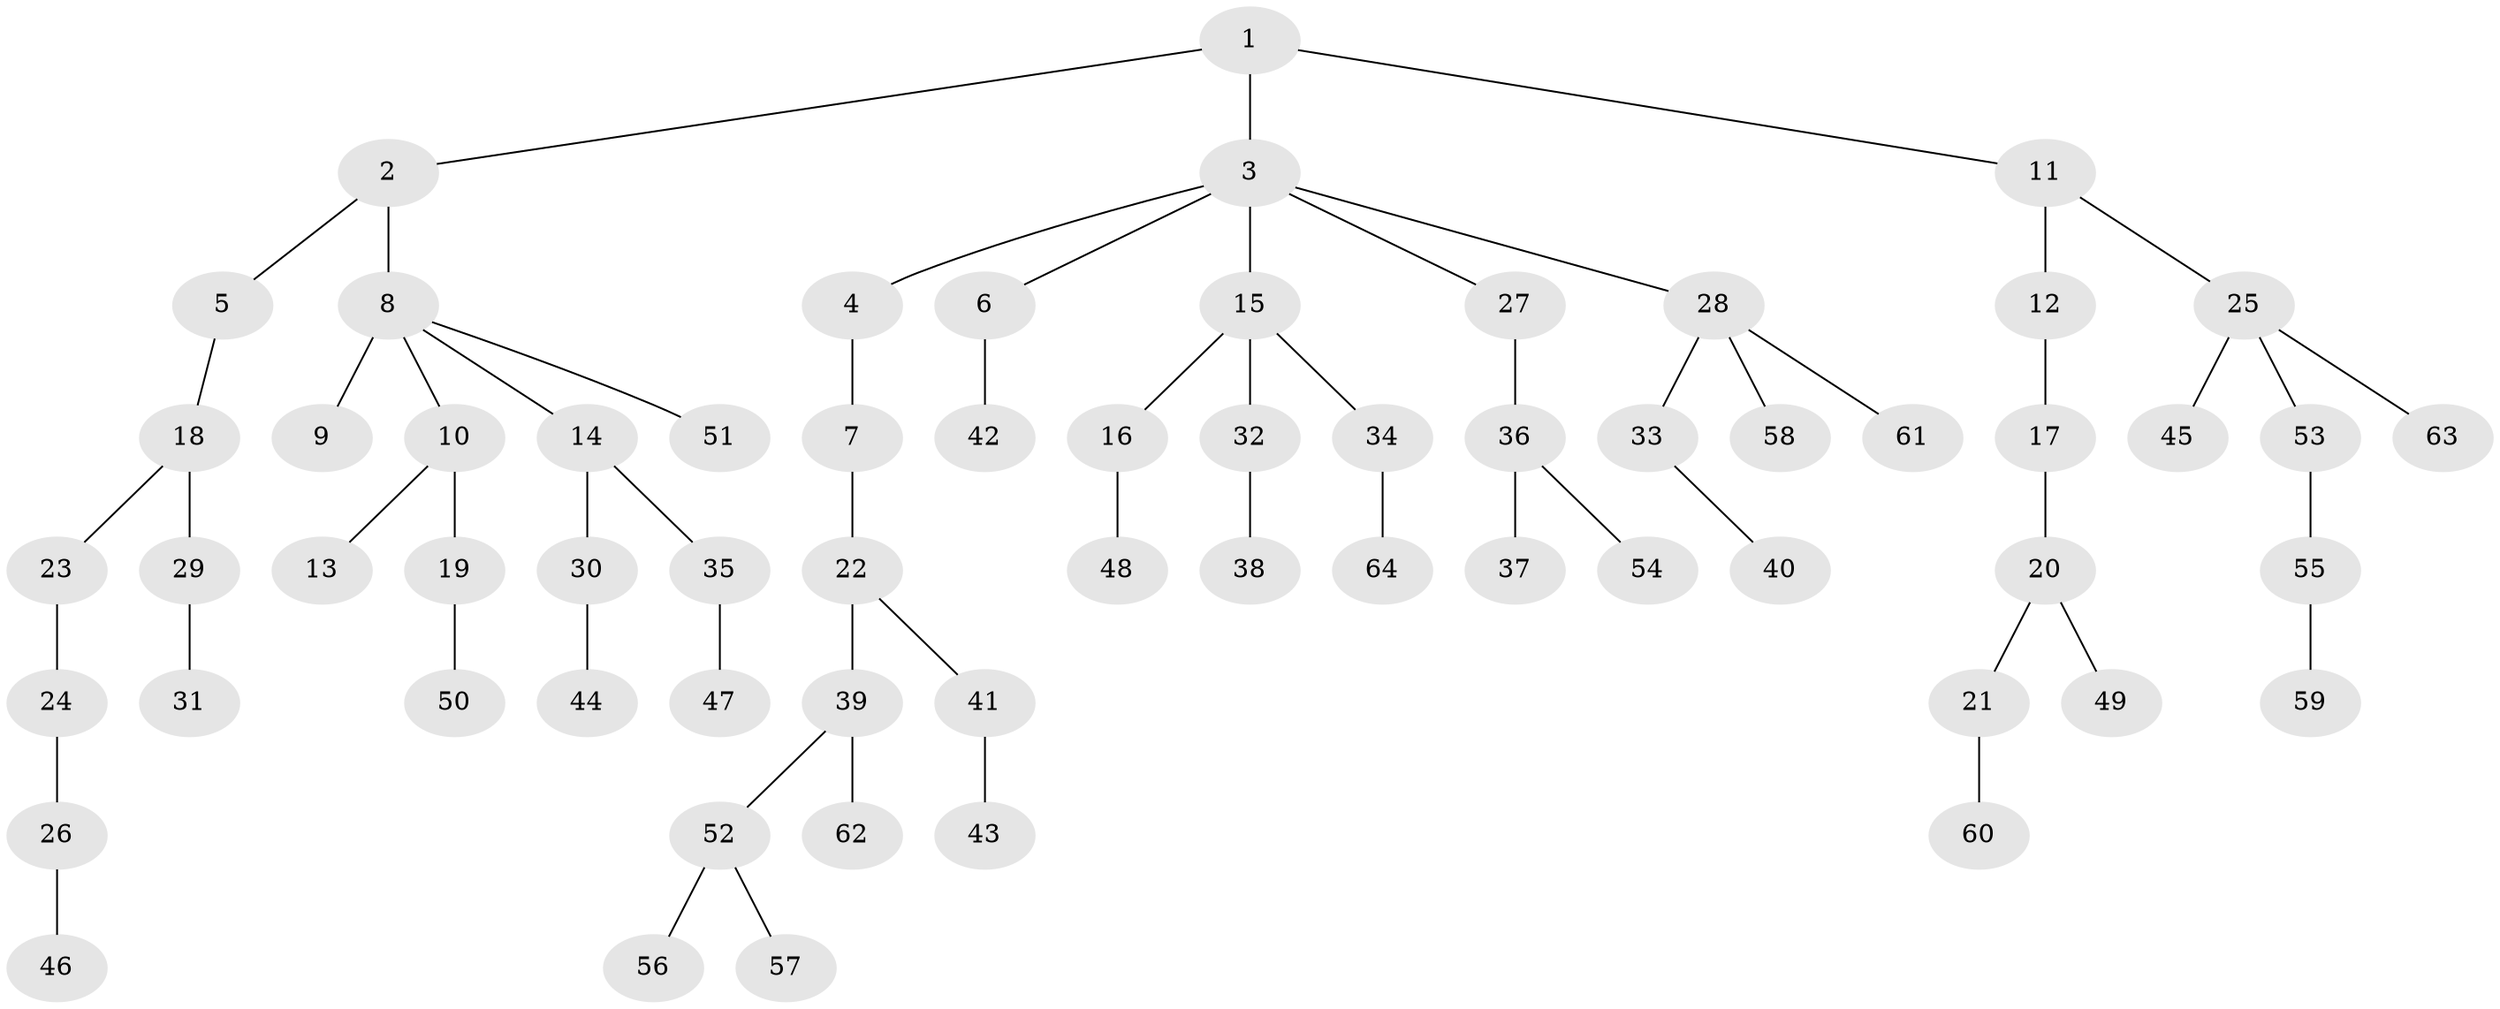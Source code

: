 // original degree distribution, {4: 0.09375, 7: 0.0078125, 2: 0.2421875, 3: 0.125, 5: 0.03125, 6: 0.0078125, 1: 0.4921875}
// Generated by graph-tools (version 1.1) at 2025/36/03/09/25 02:36:58]
// undirected, 64 vertices, 63 edges
graph export_dot {
graph [start="1"]
  node [color=gray90,style=filled];
  1;
  2;
  3;
  4;
  5;
  6;
  7;
  8;
  9;
  10;
  11;
  12;
  13;
  14;
  15;
  16;
  17;
  18;
  19;
  20;
  21;
  22;
  23;
  24;
  25;
  26;
  27;
  28;
  29;
  30;
  31;
  32;
  33;
  34;
  35;
  36;
  37;
  38;
  39;
  40;
  41;
  42;
  43;
  44;
  45;
  46;
  47;
  48;
  49;
  50;
  51;
  52;
  53;
  54;
  55;
  56;
  57;
  58;
  59;
  60;
  61;
  62;
  63;
  64;
  1 -- 2 [weight=1.0];
  1 -- 3 [weight=1.0];
  1 -- 11 [weight=1.0];
  2 -- 5 [weight=1.0];
  2 -- 8 [weight=1.0];
  3 -- 4 [weight=1.0];
  3 -- 6 [weight=1.0];
  3 -- 15 [weight=1.0];
  3 -- 27 [weight=1.0];
  3 -- 28 [weight=1.0];
  4 -- 7 [weight=1.0];
  5 -- 18 [weight=1.0];
  6 -- 42 [weight=2.0];
  7 -- 22 [weight=1.0];
  8 -- 9 [weight=3.0];
  8 -- 10 [weight=1.0];
  8 -- 14 [weight=1.0];
  8 -- 51 [weight=1.0];
  10 -- 13 [weight=2.0];
  10 -- 19 [weight=1.0];
  11 -- 12 [weight=1.0];
  11 -- 25 [weight=1.0];
  12 -- 17 [weight=1.0];
  14 -- 30 [weight=1.0];
  14 -- 35 [weight=1.0];
  15 -- 16 [weight=1.0];
  15 -- 32 [weight=2.0];
  15 -- 34 [weight=1.0];
  16 -- 48 [weight=1.0];
  17 -- 20 [weight=1.0];
  18 -- 23 [weight=1.0];
  18 -- 29 [weight=1.0];
  19 -- 50 [weight=1.0];
  20 -- 21 [weight=1.0];
  20 -- 49 [weight=1.0];
  21 -- 60 [weight=1.0];
  22 -- 39 [weight=1.0];
  22 -- 41 [weight=1.0];
  23 -- 24 [weight=2.0];
  24 -- 26 [weight=1.0];
  25 -- 45 [weight=1.0];
  25 -- 53 [weight=1.0];
  25 -- 63 [weight=1.0];
  26 -- 46 [weight=2.0];
  27 -- 36 [weight=2.0];
  28 -- 33 [weight=1.0];
  28 -- 58 [weight=1.0];
  28 -- 61 [weight=1.0];
  29 -- 31 [weight=2.0];
  30 -- 44 [weight=1.0];
  32 -- 38 [weight=1.0];
  33 -- 40 [weight=1.0];
  34 -- 64 [weight=1.0];
  35 -- 47 [weight=1.0];
  36 -- 37 [weight=1.0];
  36 -- 54 [weight=1.0];
  39 -- 52 [weight=1.0];
  39 -- 62 [weight=1.0];
  41 -- 43 [weight=1.0];
  52 -- 56 [weight=1.0];
  52 -- 57 [weight=1.0];
  53 -- 55 [weight=2.0];
  55 -- 59 [weight=1.0];
}
